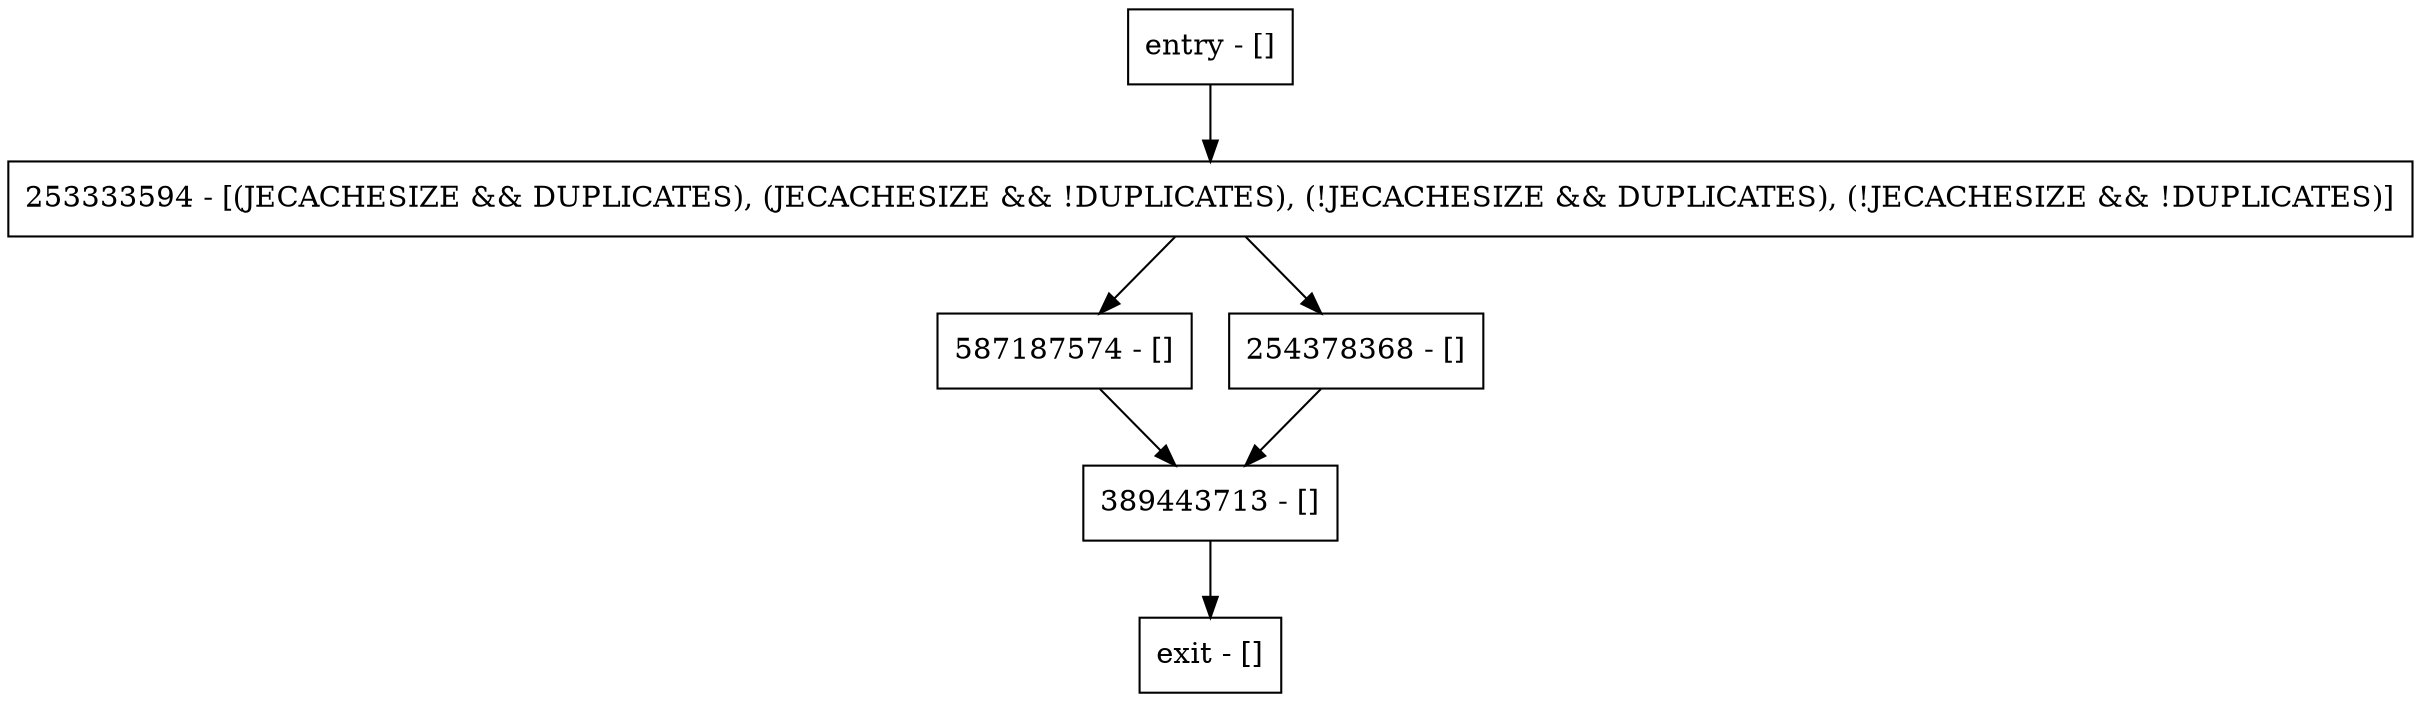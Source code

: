 digraph getUtilizationRepairDone {
node [shape=record];
entry [label="entry - []"];
exit [label="exit - []"];
587187574 [label="587187574 - []"];
253333594 [label="253333594 - [(JECACHESIZE && DUPLICATES), (JECACHESIZE && !DUPLICATES), (!JECACHESIZE && DUPLICATES), (!JECACHESIZE && !DUPLICATES)]"];
254378368 [label="254378368 - []"];
389443713 [label="389443713 - []"];
entry;
exit;
entry -> 253333594;
587187574 -> 389443713;
253333594 -> 587187574;
253333594 -> 254378368;
254378368 -> 389443713;
389443713 -> exit;
}
